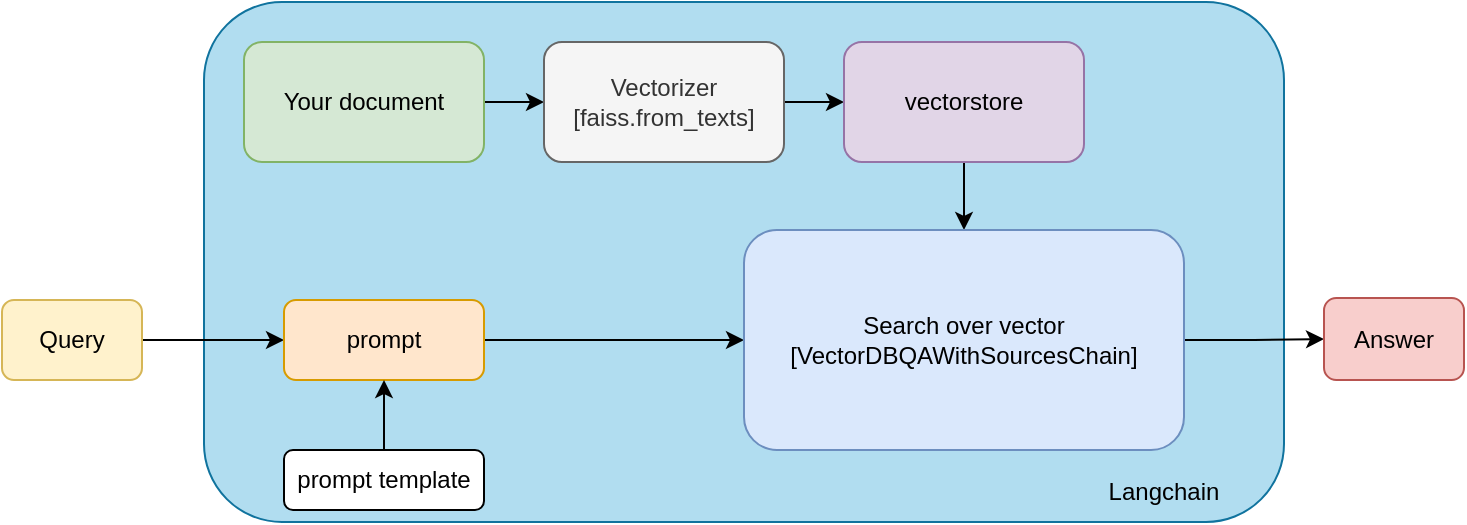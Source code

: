 <mxfile version="20.8.19" type="device"><diagram name="Page-1" id="ozuVDn9ZBpSHx3QQ9QX7"><mxGraphModel dx="794" dy="470" grid="1" gridSize="10" guides="1" tooltips="1" connect="1" arrows="1" fold="1" page="1" pageScale="1" pageWidth="850" pageHeight="1100" math="0" shadow="0"><root><mxCell id="0"/><mxCell id="1" parent="0"/><mxCell id="a7t01ZXb4TEL_eo3Qp2s-7" value="" style="rounded=1;whiteSpace=wrap;html=1;fillColor=#b1ddf0;strokeColor=#10739e;" vertex="1" parent="1"><mxGeometry x="160" y="30" width="540" height="260" as="geometry"/></mxCell><mxCell id="a7t01ZXb4TEL_eo3Qp2s-9" style="edgeStyle=orthogonalEdgeStyle;rounded=0;orthogonalLoop=1;jettySize=auto;html=1;exitX=1;exitY=0.5;exitDx=0;exitDy=0;entryX=0;entryY=0.5;entryDx=0;entryDy=0;" edge="1" parent="1" source="a7t01ZXb4TEL_eo3Qp2s-1" target="a7t01ZXb4TEL_eo3Qp2s-8"><mxGeometry relative="1" as="geometry"/></mxCell><mxCell id="a7t01ZXb4TEL_eo3Qp2s-1" value="Query" style="rounded=1;whiteSpace=wrap;html=1;fillColor=#fff2cc;strokeColor=#d6b656;" vertex="1" parent="1"><mxGeometry x="59" y="179" width="70" height="40" as="geometry"/></mxCell><mxCell id="a7t01ZXb4TEL_eo3Qp2s-5" style="edgeStyle=orthogonalEdgeStyle;rounded=0;orthogonalLoop=1;jettySize=auto;html=1;exitX=1;exitY=0.5;exitDx=0;exitDy=0;entryX=0;entryY=0.5;entryDx=0;entryDy=0;" edge="1" parent="1" source="a7t01ZXb4TEL_eo3Qp2s-2" target="a7t01ZXb4TEL_eo3Qp2s-3"><mxGeometry relative="1" as="geometry"/></mxCell><mxCell id="a7t01ZXb4TEL_eo3Qp2s-2" value="Your document" style="rounded=1;whiteSpace=wrap;html=1;fillColor=#d5e8d4;strokeColor=#82b366;" vertex="1" parent="1"><mxGeometry x="180" y="50" width="120" height="60" as="geometry"/></mxCell><mxCell id="a7t01ZXb4TEL_eo3Qp2s-6" style="edgeStyle=orthogonalEdgeStyle;rounded=0;orthogonalLoop=1;jettySize=auto;html=1;exitX=1;exitY=0.5;exitDx=0;exitDy=0;entryX=0;entryY=0.5;entryDx=0;entryDy=0;" edge="1" parent="1" source="a7t01ZXb4TEL_eo3Qp2s-3" target="a7t01ZXb4TEL_eo3Qp2s-4"><mxGeometry relative="1" as="geometry"/></mxCell><mxCell id="a7t01ZXb4TEL_eo3Qp2s-3" value="Vectorizer&lt;br&gt;[faiss.from_texts]" style="rounded=1;whiteSpace=wrap;html=1;fillColor=#f5f5f5;fontColor=#333333;strokeColor=#666666;" vertex="1" parent="1"><mxGeometry x="330" y="50" width="120" height="60" as="geometry"/></mxCell><mxCell id="a7t01ZXb4TEL_eo3Qp2s-15" value="" style="edgeStyle=orthogonalEdgeStyle;rounded=0;orthogonalLoop=1;jettySize=auto;html=1;" edge="1" parent="1" source="a7t01ZXb4TEL_eo3Qp2s-4" target="a7t01ZXb4TEL_eo3Qp2s-10"><mxGeometry relative="1" as="geometry"/></mxCell><mxCell id="a7t01ZXb4TEL_eo3Qp2s-4" value="vectorstore" style="rounded=1;whiteSpace=wrap;html=1;fillColor=#e1d5e7;strokeColor=#9673a6;" vertex="1" parent="1"><mxGeometry x="480" y="50" width="120" height="60" as="geometry"/></mxCell><mxCell id="a7t01ZXb4TEL_eo3Qp2s-11" style="edgeStyle=orthogonalEdgeStyle;rounded=0;orthogonalLoop=1;jettySize=auto;html=1;exitX=1;exitY=0.5;exitDx=0;exitDy=0;entryX=0;entryY=0.5;entryDx=0;entryDy=0;" edge="1" parent="1" source="a7t01ZXb4TEL_eo3Qp2s-8" target="a7t01ZXb4TEL_eo3Qp2s-10"><mxGeometry relative="1" as="geometry"/></mxCell><mxCell id="a7t01ZXb4TEL_eo3Qp2s-8" value="prompt" style="rounded=1;whiteSpace=wrap;html=1;fillColor=#ffe6cc;strokeColor=#d79b00;" vertex="1" parent="1"><mxGeometry x="200" y="179" width="100" height="40" as="geometry"/></mxCell><mxCell id="a7t01ZXb4TEL_eo3Qp2s-17" style="edgeStyle=orthogonalEdgeStyle;rounded=0;orthogonalLoop=1;jettySize=auto;html=1;exitX=1;exitY=0.5;exitDx=0;exitDy=0;" edge="1" parent="1" source="a7t01ZXb4TEL_eo3Qp2s-10" target="a7t01ZXb4TEL_eo3Qp2s-16"><mxGeometry relative="1" as="geometry"/></mxCell><mxCell id="a7t01ZXb4TEL_eo3Qp2s-10" value="Search over vector&lt;br&gt;[VectorDBQAWithSourcesChain&lt;span style=&quot;background-color: initial;&quot;&gt;]&lt;/span&gt;" style="rounded=1;whiteSpace=wrap;html=1;fillColor=#dae8fc;strokeColor=#6c8ebf;" vertex="1" parent="1"><mxGeometry x="430" y="144" width="220" height="110" as="geometry"/></mxCell><mxCell id="a7t01ZXb4TEL_eo3Qp2s-13" value="Langchain" style="text;html=1;strokeColor=none;fillColor=none;align=center;verticalAlign=middle;whiteSpace=wrap;rounded=0;" vertex="1" parent="1"><mxGeometry x="610" y="260" width="60" height="30" as="geometry"/></mxCell><mxCell id="a7t01ZXb4TEL_eo3Qp2s-16" value="Answer" style="rounded=1;whiteSpace=wrap;html=1;fillColor=#f8cecc;strokeColor=#b85450;" vertex="1" parent="1"><mxGeometry x="720" y="178" width="70" height="41" as="geometry"/></mxCell><mxCell id="a7t01ZXb4TEL_eo3Qp2s-20" style="edgeStyle=orthogonalEdgeStyle;rounded=0;orthogonalLoop=1;jettySize=auto;html=1;exitX=0.5;exitY=0;exitDx=0;exitDy=0;entryX=0.5;entryY=1;entryDx=0;entryDy=0;" edge="1" parent="1" source="a7t01ZXb4TEL_eo3Qp2s-18" target="a7t01ZXb4TEL_eo3Qp2s-8"><mxGeometry relative="1" as="geometry"/></mxCell><mxCell id="a7t01ZXb4TEL_eo3Qp2s-18" value="prompt template" style="rounded=1;whiteSpace=wrap;html=1;" vertex="1" parent="1"><mxGeometry x="200" y="254" width="100" height="30" as="geometry"/></mxCell></root></mxGraphModel></diagram></mxfile>